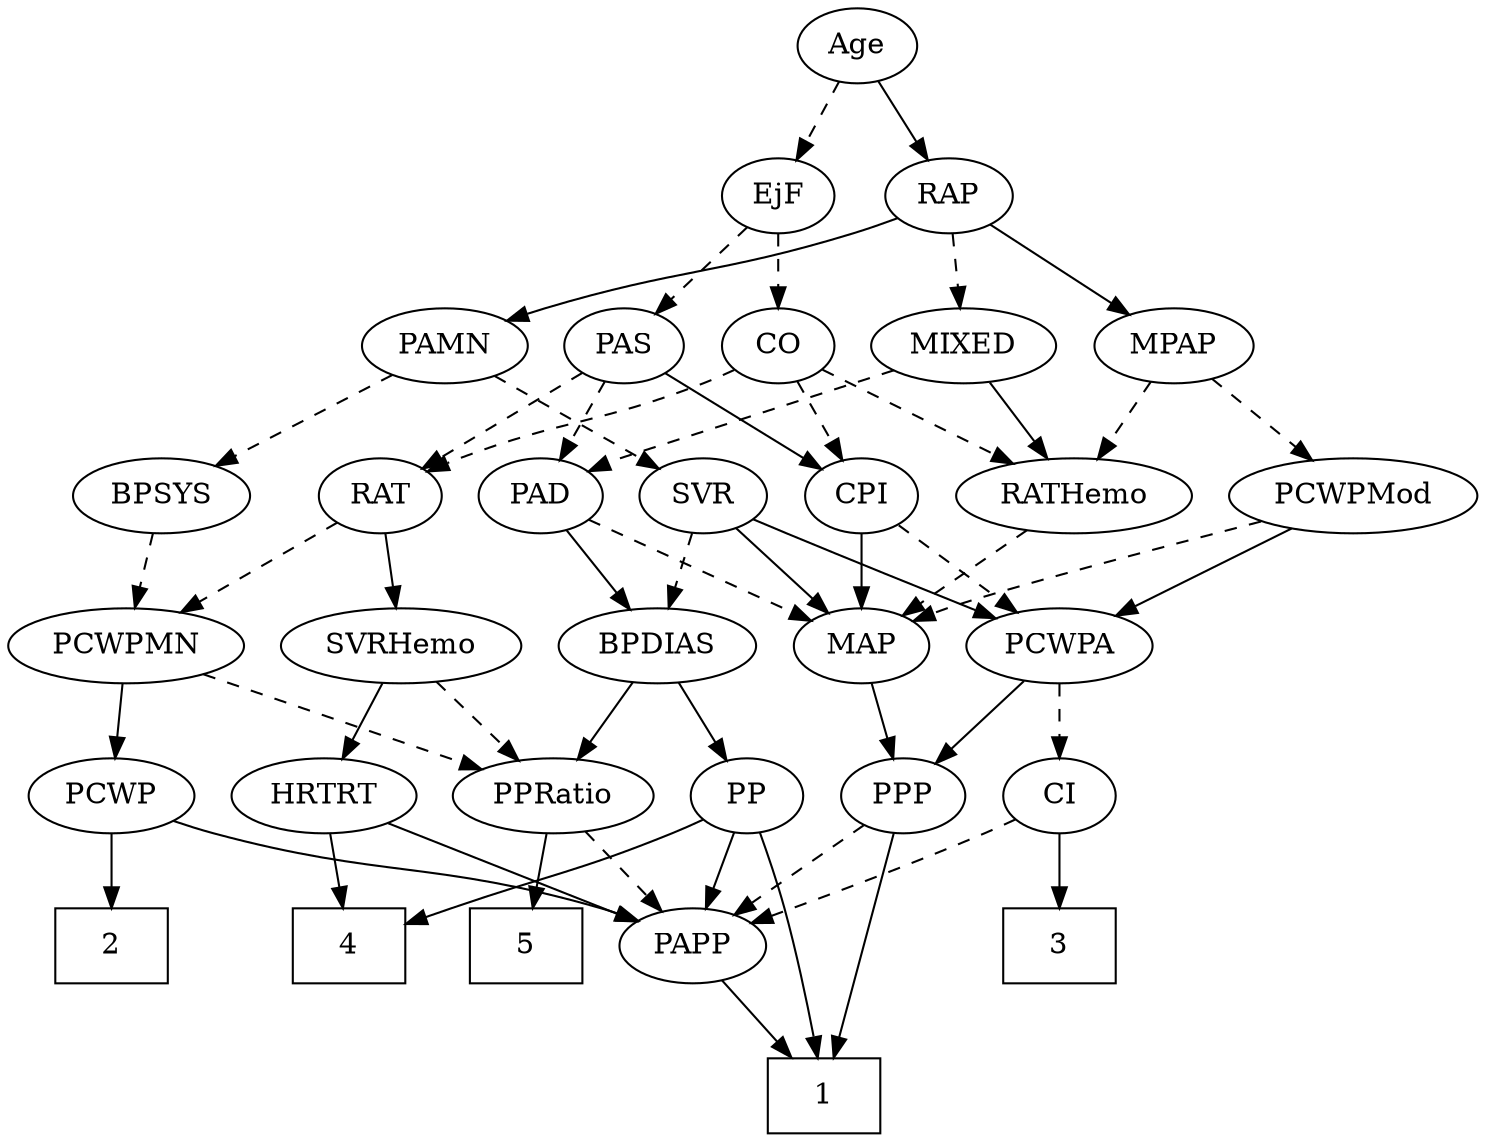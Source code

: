 strict digraph {
	graph [bb="0,0,634.04,540"];
	node [label="\N"];
	1	[height=0.5,
		pos="349.05,18",
		shape=box,
		width=0.75];
	2	[height=0.5,
		pos="40.046,90",
		shape=box,
		width=0.75];
	3	[height=0.5,
		pos="459.05,90",
		shape=box,
		width=0.75];
	4	[height=0.5,
		pos="136.05,90",
		shape=box,
		width=0.75];
	5	[height=0.5,
		pos="212.05,90",
		shape=box,
		width=0.75];
	Age	[height=0.5,
		pos="367.05,522",
		width=0.75];
	EjF	[height=0.5,
		pos="331.05,450",
		width=0.75];
	Age -> EjF	[pos="e,339.35,467.15 358.7,504.76 354.33,496.28 348.9,485.71 344,476.2",
		style=dashed];
	RAP	[height=0.5,
		pos="410.05,450",
		width=0.77632];
	Age -> RAP	[pos="e,400.03,467.31 376.8,505.12 382.11,496.47 388.81,485.58 394.79,475.83",
		style=solid];
	CO	[height=0.5,
		pos="331.05,378",
		width=0.75];
	EjF -> CO	[pos="e,331.05,396.1 331.05,431.7 331.05,423.98 331.05,414.71 331.05,406.11",
		style=dashed];
	PAS	[height=0.5,
		pos="259.05,378",
		width=0.75];
	EjF -> PAS	[pos="e,273.84,393.38 316.48,434.83 306.3,424.94 292.52,411.55 281.01,400.36",
		style=dashed];
	MIXED	[height=0.5,
		pos="416.05,378",
		width=1.1193];
	RAP -> MIXED	[pos="e,414.58,396.1 411.53,431.7 412.19,423.98 412.98,414.71 413.72,406.11",
		style=dashed];
	MPAP	[height=0.5,
		pos="509.05,378",
		width=0.97491];
	RAP -> MPAP	[pos="e,489.3,392.96 428.2,436.16 442.94,425.74 463.97,410.87 480.89,398.91",
		style=solid];
	PAMN	[height=0.5,
		pos="178.05,378",
		width=1.011];
	RAP -> PAMN	[pos="e,205.47,389.94 387.04,439.26 380.63,436.72 373.62,434.11 367.05,432 304.24,411.83 286.01,415.69 223.05,396 220.45,395.19 217.78,\
394.3 215.1,393.38",
		style=solid];
	PAD	[height=0.5,
		pos="221.05,306",
		width=0.79437];
	MIXED -> PAD	[pos="e,243.39,317.44 385.22,366.24 379.2,364.16 372.93,362 367.05,360 319.14,343.71 306.2,342.35 259.05,324 256.97,323.19 254.84,322.33 \
252.7,321.44",
		style=dashed];
	RATHemo	[height=0.5,
		pos="463.05,306",
		width=1.3721];
	MIXED -> RATHemo	[pos="e,451.66,323.96 427.18,360.41 432.78,352.08 439.68,341.8 445.93,332.49",
		style=solid];
	MPAP -> RATHemo	[pos="e,473.98,323.63 498.38,360.76 492.77,352.23 485.77,341.58 479.49,332.02",
		style=dashed];
	PCWPMod	[height=0.5,
		pos="582.05,306",
		width=1.4443];
	MPAP -> PCWPMod	[pos="e,565.22,323.13 524.89,361.81 534.47,352.62 546.88,340.72 557.7,330.35",
		style=dashed];
	BPSYS	[height=0.5,
		pos="57.046,306",
		width=1.0471];
	PCWPMN	[height=0.5,
		pos="50.046,234",
		width=1.3902];
	BPSYS -> PCWPMN	[pos="e,51.756,252.1 55.315,287.7 54.544,279.98 53.617,270.71 52.757,262.11",
		style=dashed];
	BPDIAS	[height=0.5,
		pos="278.05,234",
		width=1.1735];
	PAD -> BPDIAS	[pos="e,264.64,251.47 233.7,289.46 240.87,280.65 250.01,269.43 258.13,259.46",
		style=solid];
	MAP	[height=0.5,
		pos="369.05,234",
		width=0.84854];
	PAD -> MAP	[pos="e,345.76,246.01 243.2,294.52 267.98,282.8 308.34,263.71 336.66,250.32",
		style=dashed];
	CO -> RATHemo	[pos="e,436.17,321.25 351.67,366.06 371.86,355.36 403.03,338.83 427.26,325.98",
		style=dashed];
	CPI	[height=0.5,
		pos="369.05,306",
		width=0.75];
	CO -> CPI	[pos="e,360.28,323.15 339.86,360.76 344.46,352.28 350.2,341.71 355.37,332.2",
		style=dashed];
	RAT	[height=0.5,
		pos="147.05,306",
		width=0.75827];
	CO -> RAT	[pos="e,168.16,317.53 309.93,366.47 305.09,364.21 299.93,361.93 295.05,360 246.41,340.8 231.68,343.2 183.05,324 181.21,323.28 179.34,322.5 \
177.47,321.7",
		style=dashed];
	PAS -> PAD	[pos="e,229.81,323.15 250.23,360.76 245.63,352.28 239.89,341.71 234.72,332.2",
		style=dashed];
	PAS -> CPI	[pos="e,350.1,319.05 278.21,364.81 295.71,353.67 321.81,337.06 341.54,324.5",
		style=solid];
	PAS -> RAT	[pos="e,166.14,318.93 240.05,365.13 222.11,353.91 194.99,336.97 174.67,324.26",
		style=dashed];
	PAMN -> BPSYS	[pos="e,80.114,320.35 155.29,363.83 136.56,353 109.81,337.52 88.943,325.45",
		style=dashed];
	SVR	[height=0.5,
		pos="296.05,306",
		width=0.77632];
	PAMN -> SVR	[pos="e,276.01,318.88 200.52,363.67 219.51,352.4 246.82,336.2 267.38,324.01",
		style=dashed];
	RATHemo -> MAP	[pos="e,387.31,248.6 442.18,289.46 428.44,279.23 410.32,265.74 395.56,254.74",
		style=dashed];
	PCWPA	[height=0.5,
		pos="459.05,234",
		width=1.1555];
	CPI -> PCWPA	[pos="e,439.69,250.05 385.97,291.83 398.86,281.81 416.87,267.81 431.78,256.21",
		style=dashed];
	CPI -> MAP	[pos="e,369.05,252.1 369.05,287.7 369.05,279.98 369.05,270.71 369.05,262.11",
		style=solid];
	RAT -> PCWPMN	[pos="e,71.449,250.45 129.25,292.16 115.37,282.14 95.796,268.02 79.576,256.31",
		style=dashed];
	SVRHemo	[height=0.5,
		pos="168.05,234",
		width=1.3902];
	RAT -> SVRHemo	[pos="e,162.86,252.28 152.13,288.05 154.47,280.26 157.3,270.82 159.92,262.08",
		style=solid];
	SVR -> PCWPA	[pos="e,429.9,246.94 318.3,294.63 323.15,292.42 328.26,290.11 333.05,288 362.19,275.18 395.4,261.24 420.41,250.87",
		style=solid];
	SVR -> BPDIAS	[pos="e,282.49,252.28 291.69,288.05 289.68,280.26 287.26,270.82 285.01,262.08",
		style=dashed];
	SVR -> MAP	[pos="e,353.69,249.73 311.17,290.5 321.28,280.8 334.77,267.86 346.19,256.92",
		style=solid];
	PCWPMod -> PCWPA	[pos="e,483.13,248.7 556.26,290.33 537.57,279.69 512.14,265.22 491.98,253.74",
		style=solid];
	PCWPMod -> MAP	[pos="e,392.38,245.69 543.32,293.77 500.09,281.14 432.93,261.18 408.05,252 405.96,251.23 403.83,250.41 401.69,249.56",
		style=dashed];
	PPP	[height=0.5,
		pos="387.05,162",
		width=0.75];
	PCWPA -> PPP	[pos="e,401.85,177.39 442.71,217.12 432.83,207.51 420.09,195.13 409.3,184.63",
		style=solid];
	CI	[height=0.5,
		pos="459.05,162",
		width=0.75];
	PCWPA -> CI	[pos="e,459.05,180.1 459.05,215.7 459.05,207.98 459.05,198.71 459.05,190.11",
		style=dashed];
	PPRatio	[height=0.5,
		pos="230.05,162",
		width=1.1013];
	PCWPMN -> PPRatio	[pos="e,200.96,174.31 82.642,220.32 113.22,208.43 158.96,190.65 191.37,178.04",
		style=dashed];
	PCWP	[height=0.5,
		pos="40.046,162",
		width=0.97491];
	PCWPMN -> PCWP	[pos="e,42.489,180.1 47.574,215.7 46.472,207.98 45.147,198.71 43.919,190.11",
		style=solid];
	SVRHemo -> PPRatio	[pos="e,215.88,178.99 182.74,216.41 190.65,207.48 200.54,196.31 209.23,186.5",
		style=dashed];
	HRTRT	[height=0.5,
		pos="133.05,162",
		width=1.1013];
	SVRHemo -> HRTRT	[pos="e,141.44,179.79 159.57,216.05 155.49,207.89 150.5,197.91 145.96,188.82",
		style=solid];
	PP	[height=0.5,
		pos="315.05,162",
		width=0.75];
	BPDIAS -> PP	[pos="e,306.43,179.31 287,216.05 291.38,207.77 296.75,197.62 301.61,188.42",
		style=solid];
	BPDIAS -> PPRatio	[pos="e,241.34,179.47 266.67,216.41 260.81,207.87 253.55,197.28 247.04,187.79",
		style=solid];
	MAP -> PPP	[pos="e,382.73,179.79 373.4,216.05 375.44,208.14 377.91,198.54 380.18,189.69",
		style=solid];
	PP -> 1	[pos="e,345.73,36.138 320.2,143.89 323.23,133.54 327.05,120.07 330.05,108 335.15,87.427 340.12,63.975 343.7,46.311",
		style=solid];
	PP -> 4	[pos="e,163.06,102.76 293.89,150.56 289.05,148.3 283.91,145.99 279.05,144 234.17,125.62 221.27,125.49 176.05,108 174.86,107.54 173.65,\
107.07 172.44,106.59",
		style=solid];
	PAPP	[height=0.5,
		pos="289.05,90",
		width=0.88464];
	PP -> PAPP	[pos="e,295.34,107.96 308.88,144.41 305.88,136.34 302.21,126.43 298.83,117.35",
		style=solid];
	PPP -> 1	[pos="e,353.67,36.268 382.54,144.15 376.06,119.94 364.05,75.054 356.31,46.133",
		style=solid];
	PPP -> PAPP	[pos="e,308.25,104.71 369.07,148.16 354.39,137.67 333.4,122.68 316.59,110.68",
		style=dashed];
	PPRatio -> 5	[pos="e,216.49,108.28 225.69,144.05 223.68,136.26 221.26,126.82 219.01,118.08",
		style=solid];
	PPRatio -> PAPP	[pos="e,275.84,106.67 243.73,144.76 251.28,135.8 260.8,124.51 269.16,114.59",
		style=dashed];
	PCWP -> 2	[pos="e,40.046,108.1 40.046,143.7 40.046,135.98 40.046,126.71 40.046,118.11",
		style=solid];
	PCWP -> PAPP	[pos="e,264.59,101.97 66.812,149.91 72.449,147.79 78.4,145.7 84.046,144 155.5,122.49 176.86,130.38 248.05,108 250.34,107.28 252.69,106.48 \
255.03,105.63",
		style=solid];
	CI -> 3	[pos="e,459.05,108.1 459.05,143.7 459.05,135.98 459.05,126.71 459.05,118.11",
		style=solid];
	CI -> PAPP	[pos="e,314.94,100.67 437.83,150.7 433,148.44 427.87,146.09 423.05,144 389.93,129.65 351.57,114.64 324.41,104.27",
		style=dashed];
	PAPP -> 1	[pos="e,334.08,36.461 302.36,73.465 309.7,64.906 318.99,54.069 327.34,44.32",
		style=solid];
	HRTRT -> 4	[pos="e,135.31,108.1 133.79,143.7 134.12,135.98 134.52,126.71 134.88,118.11",
		style=solid];
	HRTRT -> PAPP	[pos="e,264.75,101.9 160.22,148.81 186.73,136.91 227.11,118.79 255.58,106.02",
		style=solid];
}
